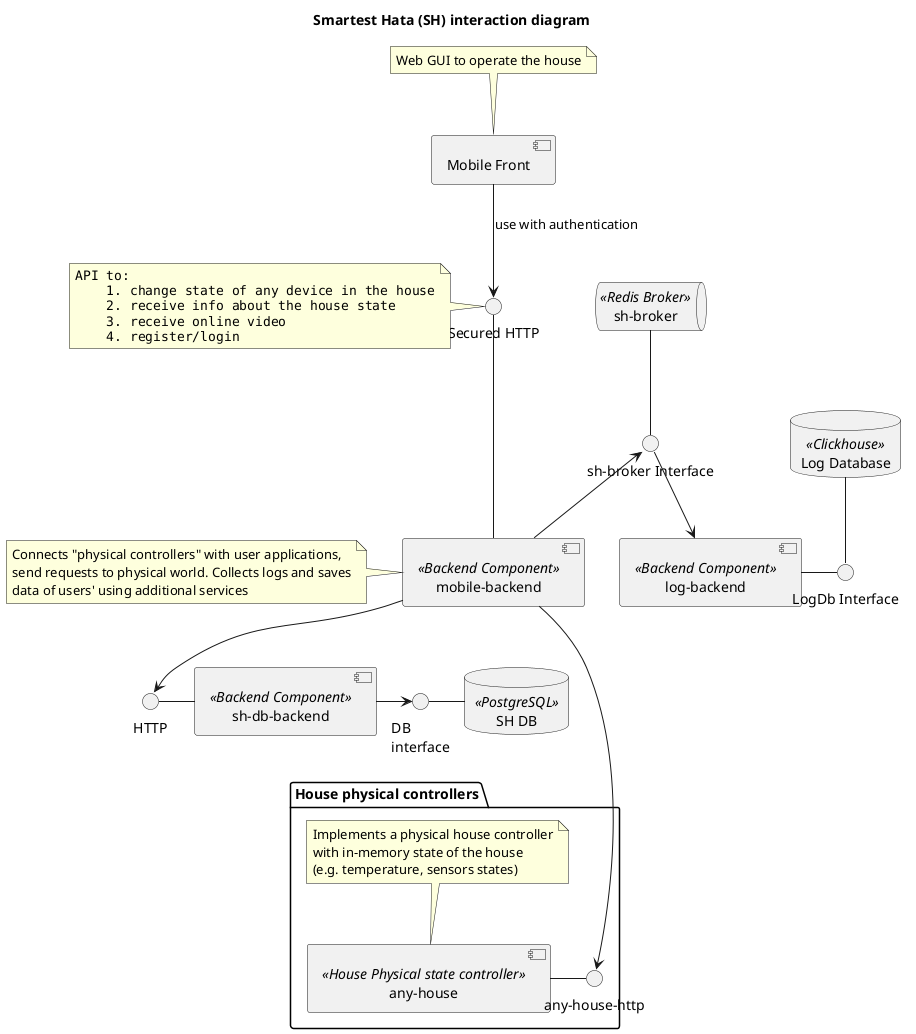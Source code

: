 @startuml
title "Smartest Hata (SH) interaction diagram"


component [mobile-backend] as MobileBackend <<Backend Component>>
note left
Connects "physical controllers" with user applications,
send requests to physical world. Collects logs and saves
data of users' using additional services
end note


interface "Secured HTTP" as SecuredMobileBackendHttpInterface
note left
<code>
API to:
    1. change state of any device in the house
    2. receive info about the house state
    3. receive online video
    4. register/login
</code>
end note

SecuredMobileBackendHttpInterface --- MobileBackend

database "Log Database" as LogDB <<Clickhouse>>
interface "LogDb Interface" as LogDbInterface
LogDB -- LogDbInterface

component [log-backend] as LogBackend <<Backend Component>> {

}
LogBackend - LogDbInterface

queue "sh-broker" as SHBroker <<Redis Broker>>
interface "sh-broker Interface" as SHBrokerInterface

SHBroker -- SHBrokerInterface

SHBrokerInterface <-- MobileBackend
SHBrokerInterface --> LogBackend

database "SH DB" as SHDB <<PostgreSQL>>
interface "DB\ninterface" as SHDBInterface
SHDBInterface - SHDB

component [sh-db-backend] as DbBackend <<Backend Component>> {

}
DbBackend -> SHDBInterface
interface "HTTP" as DbBackendHttpInterface
DbBackendHttpInterface - DbBackend
MobileBackend --> DbBackendHttpInterface

package "House physical controllers" {
    component [any-house] as anyHouse <<House Physical state controller>>
    note top
    Implements a physical house controller
    with in-memory state of the house
    (e.g. temperature, sensors states)
    end note
    interface "any-house-http" as anyHouseHttp
    anyHouse - anyHouseHttp
}


MobileBackend ----> anyHouseHttp

component "Mobile Front" as mobileFront
note top
Web GUI to operate the house
end note

mobileFront --> SecuredMobileBackendHttpInterface : use with authentication

@enduml